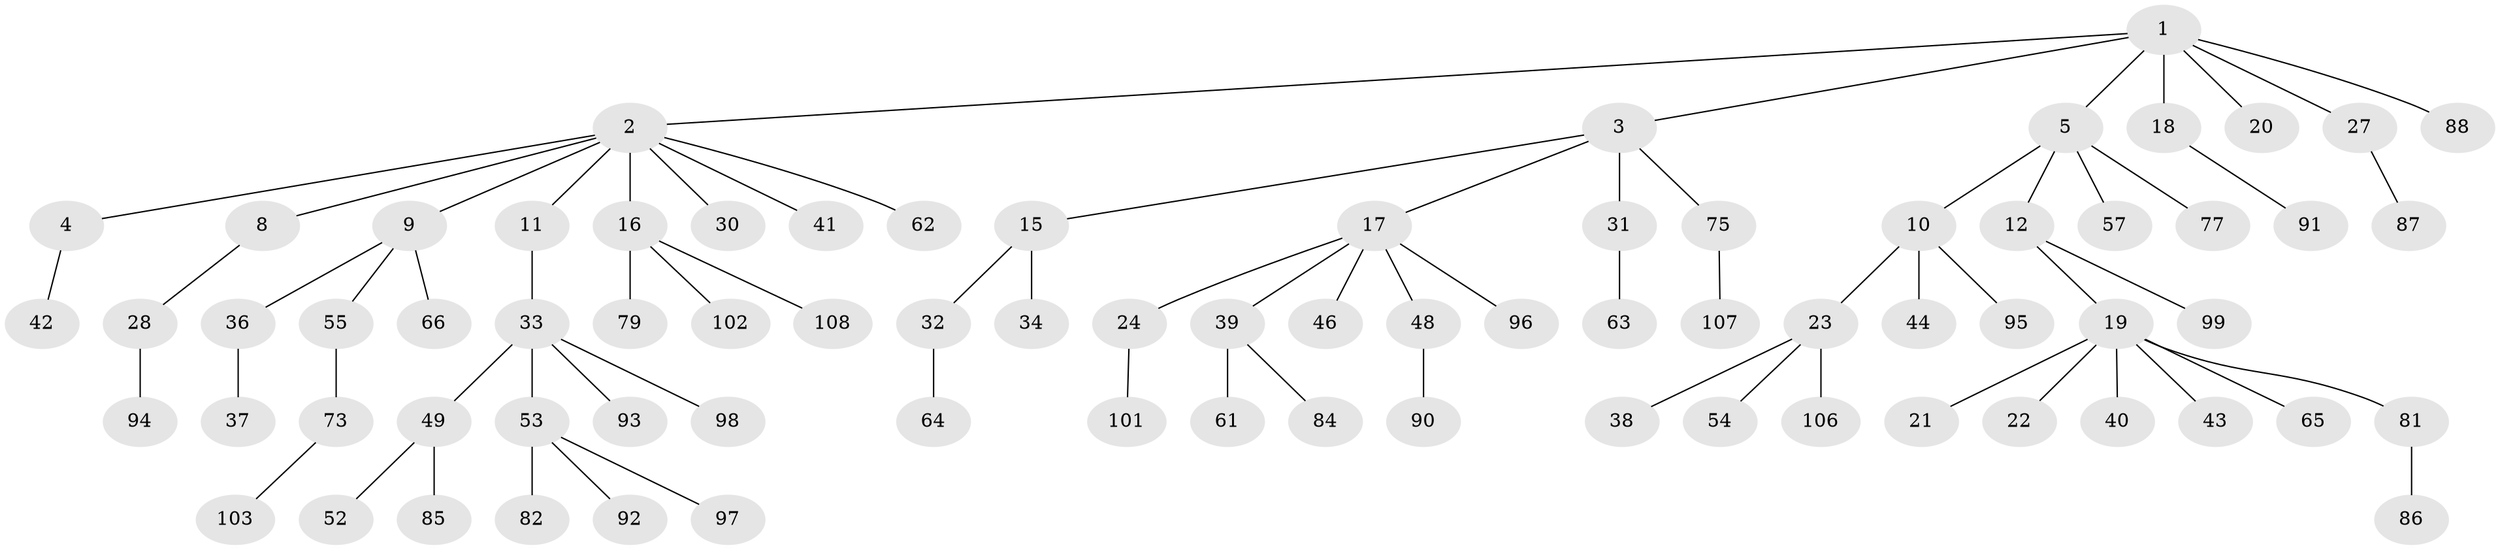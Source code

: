 // Generated by graph-tools (version 1.1) at 2025/24/03/03/25 07:24:06]
// undirected, 77 vertices, 76 edges
graph export_dot {
graph [start="1"]
  node [color=gray90,style=filled];
  1 [super="+7"];
  2 [super="+13"];
  3;
  4;
  5 [super="+6"];
  8 [super="+26"];
  9 [super="+45"];
  10 [super="+74"];
  11 [super="+14"];
  12;
  15 [super="+68"];
  16 [super="+56"];
  17 [super="+25"];
  18 [super="+69"];
  19 [super="+29"];
  20;
  21;
  22;
  23 [super="+35"];
  24;
  27 [super="+105"];
  28 [super="+80"];
  30;
  31 [super="+100"];
  32 [super="+70"];
  33 [super="+60"];
  34;
  36 [super="+89"];
  37 [super="+104"];
  38;
  39 [super="+51"];
  40;
  41;
  42;
  43;
  44 [super="+47"];
  46;
  48 [super="+58"];
  49 [super="+50"];
  52 [super="+76"];
  53 [super="+67"];
  54;
  55 [super="+59"];
  57;
  61;
  62;
  63;
  64 [super="+72"];
  65 [super="+71"];
  66;
  73 [super="+78"];
  75 [super="+83"];
  77;
  79;
  81;
  82;
  84;
  85;
  86;
  87;
  88;
  90;
  91;
  92 [super="+110"];
  93;
  94;
  95 [super="+109"];
  96;
  97;
  98;
  99;
  101;
  102;
  103;
  106;
  107;
  108;
  1 -- 2;
  1 -- 3;
  1 -- 5;
  1 -- 88;
  1 -- 18;
  1 -- 27;
  1 -- 20;
  2 -- 4;
  2 -- 8;
  2 -- 9;
  2 -- 11;
  2 -- 16;
  2 -- 62;
  2 -- 41;
  2 -- 30;
  3 -- 15;
  3 -- 17;
  3 -- 31;
  3 -- 75;
  4 -- 42;
  5 -- 10;
  5 -- 77;
  5 -- 57;
  5 -- 12;
  8 -- 28;
  9 -- 36;
  9 -- 66;
  9 -- 55;
  10 -- 23;
  10 -- 44;
  10 -- 95;
  11 -- 33;
  12 -- 19;
  12 -- 99;
  15 -- 32;
  15 -- 34;
  16 -- 108;
  16 -- 102;
  16 -- 79;
  17 -- 24;
  17 -- 39;
  17 -- 46;
  17 -- 48;
  17 -- 96;
  18 -- 91;
  19 -- 21;
  19 -- 22;
  19 -- 40;
  19 -- 43;
  19 -- 65;
  19 -- 81;
  23 -- 38;
  23 -- 106;
  23 -- 54;
  24 -- 101;
  27 -- 87;
  28 -- 94;
  31 -- 63;
  32 -- 64;
  33 -- 49;
  33 -- 53;
  33 -- 98;
  33 -- 93;
  36 -- 37;
  39 -- 84;
  39 -- 61;
  48 -- 90;
  49 -- 52;
  49 -- 85;
  53 -- 82;
  53 -- 97;
  53 -- 92;
  55 -- 73;
  73 -- 103;
  75 -- 107;
  81 -- 86;
}
